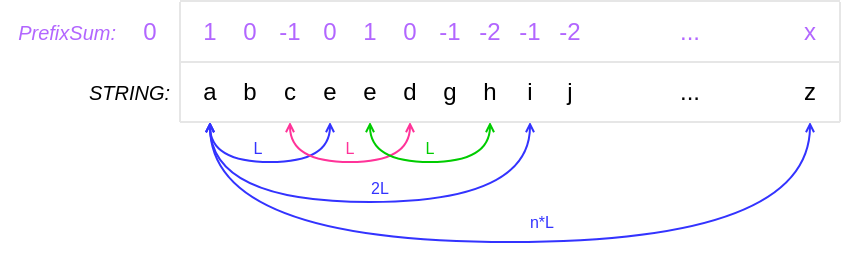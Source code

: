 <mxfile version="27.0.5">
  <diagram name="Page-1" id="52_G8xp--yxaS2N3m94m">
    <mxGraphModel dx="716" dy="932" grid="1" gridSize="10" guides="1" tooltips="1" connect="1" arrows="1" fold="1" page="1" pageScale="1" pageWidth="850" pageHeight="1100" math="0" shadow="0">
      <root>
        <mxCell id="0" />
        <mxCell id="1" parent="0" />
        <mxCell id="fe7u0ZncObILwtTriu4H-14" style="edgeStyle=orthogonalEdgeStyle;rounded=0;orthogonalLoop=1;jettySize=auto;html=1;exitX=0.5;exitY=1;exitDx=0;exitDy=0;entryX=0.5;entryY=1;entryDx=0;entryDy=0;curved=1;startSize=3;endSize=3;startArrow=open;startFill=0;endArrow=open;endFill=0;strokeColor=#3333FF;" parent="1" source="fe7u0ZncObILwtTriu4H-2" target="fe7u0ZncObILwtTriu4H-6" edge="1">
          <mxGeometry relative="1" as="geometry" />
        </mxCell>
        <mxCell id="fe7u0ZncObILwtTriu4H-16" style="edgeStyle=orthogonalEdgeStyle;rounded=0;orthogonalLoop=1;jettySize=auto;html=1;exitX=0.5;exitY=1;exitDx=0;exitDy=0;entryX=0.5;entryY=1;entryDx=0;entryDy=0;curved=1;endSize=3;startSize=3;endArrow=open;endFill=0;startArrow=open;startFill=0;strokeColor=#3333FF;" parent="1" source="fe7u0ZncObILwtTriu4H-2" target="fe7u0ZncObILwtTriu4H-10" edge="1">
          <mxGeometry relative="1" as="geometry">
            <Array as="points">
              <mxPoint x="155" y="390" />
              <mxPoint x="315" y="390" />
            </Array>
          </mxGeometry>
        </mxCell>
        <mxCell id="fe7u0ZncObILwtTriu4H-20" style="edgeStyle=orthogonalEdgeStyle;rounded=0;orthogonalLoop=1;jettySize=auto;html=1;exitX=0.5;exitY=1;exitDx=0;exitDy=0;entryX=0.5;entryY=1;entryDx=0;entryDy=0;curved=1;startSize=3;endSize=3;startArrow=open;startFill=0;endArrow=open;endFill=0;strokeColor=#3333FF;" parent="1" source="fe7u0ZncObILwtTriu4H-2" target="fe7u0ZncObILwtTriu4H-12" edge="1">
          <mxGeometry relative="1" as="geometry">
            <Array as="points">
              <mxPoint x="155" y="410" />
              <mxPoint x="455" y="410" />
            </Array>
          </mxGeometry>
        </mxCell>
        <mxCell id="fe7u0ZncObILwtTriu4H-2" value="a" style="text;html=1;strokeColor=none;fillColor=none;align=center;verticalAlign=middle;whiteSpace=wrap;rounded=0;" parent="1" vertex="1">
          <mxGeometry x="140" y="320" width="30" height="30" as="geometry" />
        </mxCell>
        <mxCell id="fe7u0ZncObILwtTriu4H-15" style="edgeStyle=orthogonalEdgeStyle;rounded=0;orthogonalLoop=1;jettySize=auto;html=1;exitX=0.5;exitY=1;exitDx=0;exitDy=0;entryX=0.5;entryY=1;entryDx=0;entryDy=0;curved=1;endArrow=open;endFill=0;startArrow=open;startFill=0;startSize=3;endSize=3;strokeColor=#FF3399;" parent="1" source="fe7u0ZncObILwtTriu4H-3" target="fe7u0ZncObILwtTriu4H-8" edge="1">
          <mxGeometry relative="1" as="geometry" />
        </mxCell>
        <mxCell id="fe7u0ZncObILwtTriu4H-3" value="c" style="text;html=1;strokeColor=none;fillColor=none;align=center;verticalAlign=middle;whiteSpace=wrap;rounded=0;" parent="1" vertex="1">
          <mxGeometry x="180" y="320" width="30" height="30" as="geometry" />
        </mxCell>
        <mxCell id="fe7u0ZncObILwtTriu4H-4" value="b" style="text;html=1;strokeColor=none;fillColor=none;align=center;verticalAlign=middle;whiteSpace=wrap;rounded=0;" parent="1" vertex="1">
          <mxGeometry x="160" y="320" width="30" height="30" as="geometry" />
        </mxCell>
        <mxCell id="fe7u0ZncObILwtTriu4H-17" style="edgeStyle=orthogonalEdgeStyle;rounded=0;orthogonalLoop=1;jettySize=auto;html=1;exitX=0.5;exitY=1;exitDx=0;exitDy=0;entryX=0.5;entryY=1;entryDx=0;entryDy=0;curved=1;startSize=3;endSize=3;endArrow=open;endFill=0;startArrow=open;startFill=0;strokeColor=#00CC00;" parent="1" source="fe7u0ZncObILwtTriu4H-5" target="fe7u0ZncObILwtTriu4H-11" edge="1">
          <mxGeometry relative="1" as="geometry" />
        </mxCell>
        <mxCell id="fe7u0ZncObILwtTriu4H-5" value="e" style="text;html=1;strokeColor=none;fillColor=none;align=center;verticalAlign=middle;whiteSpace=wrap;rounded=0;" parent="1" vertex="1">
          <mxGeometry x="220" y="320" width="30" height="30" as="geometry" />
        </mxCell>
        <mxCell id="fe7u0ZncObILwtTriu4H-6" value="e" style="text;html=1;strokeColor=none;fillColor=none;align=center;verticalAlign=middle;whiteSpace=wrap;rounded=0;" parent="1" vertex="1">
          <mxGeometry x="200" y="320" width="30" height="30" as="geometry" />
        </mxCell>
        <mxCell id="fe7u0ZncObILwtTriu4H-7" value="g" style="text;html=1;strokeColor=none;fillColor=none;align=center;verticalAlign=middle;whiteSpace=wrap;rounded=0;" parent="1" vertex="1">
          <mxGeometry x="260" y="320" width="30" height="30" as="geometry" />
        </mxCell>
        <mxCell id="fe7u0ZncObILwtTriu4H-8" value="d" style="text;html=1;strokeColor=none;fillColor=none;align=center;verticalAlign=middle;whiteSpace=wrap;rounded=0;" parent="1" vertex="1">
          <mxGeometry x="240" y="320" width="30" height="30" as="geometry" />
        </mxCell>
        <mxCell id="fe7u0ZncObILwtTriu4H-9" value="j" style="text;html=1;strokeColor=none;fillColor=none;align=center;verticalAlign=middle;whiteSpace=wrap;rounded=0;" parent="1" vertex="1">
          <mxGeometry x="320" y="320" width="30" height="30" as="geometry" />
        </mxCell>
        <mxCell id="fe7u0ZncObILwtTriu4H-10" value="i" style="text;html=1;strokeColor=none;fillColor=none;align=center;verticalAlign=middle;whiteSpace=wrap;rounded=0;" parent="1" vertex="1">
          <mxGeometry x="300" y="320" width="30" height="30" as="geometry" />
        </mxCell>
        <mxCell id="fe7u0ZncObILwtTriu4H-11" value="h" style="text;html=1;strokeColor=none;fillColor=none;align=center;verticalAlign=middle;whiteSpace=wrap;rounded=0;" parent="1" vertex="1">
          <mxGeometry x="280" y="320" width="30" height="30" as="geometry" />
        </mxCell>
        <mxCell id="fe7u0ZncObILwtTriu4H-12" value="z" style="text;html=1;strokeColor=none;fillColor=none;align=center;verticalAlign=middle;whiteSpace=wrap;rounded=0;" parent="1" vertex="1">
          <mxGeometry x="440" y="320" width="30" height="30" as="geometry" />
        </mxCell>
        <mxCell id="fe7u0ZncObILwtTriu4H-13" value="..." style="text;html=1;strokeColor=none;fillColor=none;align=center;verticalAlign=middle;whiteSpace=wrap;rounded=0;" parent="1" vertex="1">
          <mxGeometry x="380" y="320" width="30" height="30" as="geometry" />
        </mxCell>
        <mxCell id="fe7u0ZncObILwtTriu4H-18" value="L" style="text;html=1;strokeColor=none;fillColor=none;align=center;verticalAlign=middle;whiteSpace=wrap;rounded=0;fontSize=8;fontColor=#3333FF;" parent="1" vertex="1">
          <mxGeometry x="164" y="348" width="30" height="30" as="geometry" />
        </mxCell>
        <mxCell id="fe7u0ZncObILwtTriu4H-19" value="2L" style="text;html=1;strokeColor=none;fillColor=none;align=center;verticalAlign=middle;whiteSpace=wrap;rounded=0;fontSize=8;fontColor=#3333FF;" parent="1" vertex="1">
          <mxGeometry x="225" y="368" width="30" height="30" as="geometry" />
        </mxCell>
        <mxCell id="fe7u0ZncObILwtTriu4H-21" value="n*L" style="text;html=1;strokeColor=none;fillColor=none;align=center;verticalAlign=middle;whiteSpace=wrap;rounded=0;fontSize=8;fontColor=#3333FF;" parent="1" vertex="1">
          <mxGeometry x="306" y="385" width="30" height="30" as="geometry" />
        </mxCell>
        <mxCell id="fe7u0ZncObILwtTriu4H-23" value="" style="endArrow=none;html=1;rounded=0;entryX=1;entryY=1;entryDx=0;entryDy=0;exitX=0;exitY=1;exitDx=0;exitDy=0;strokeColor=#E6E6E6;" parent="1" source="fe7u0ZncObILwtTriu4H-2" target="fe7u0ZncObILwtTriu4H-12" edge="1">
          <mxGeometry width="50" height="50" relative="1" as="geometry">
            <mxPoint x="120" y="320" as="sourcePoint" />
            <mxPoint x="170" y="270" as="targetPoint" />
          </mxGeometry>
        </mxCell>
        <mxCell id="fe7u0ZncObILwtTriu4H-24" value="" style="endArrow=none;html=1;rounded=0;entryX=1;entryY=0;entryDx=0;entryDy=0;exitX=0;exitY=0;exitDx=0;exitDy=0;strokeColor=#E6E6E6;" parent="1" source="fe7u0ZncObILwtTriu4H-2" target="fe7u0ZncObILwtTriu4H-12" edge="1">
          <mxGeometry width="50" height="50" relative="1" as="geometry">
            <mxPoint x="150" y="320" as="sourcePoint" />
            <mxPoint x="480" y="320" as="targetPoint" />
          </mxGeometry>
        </mxCell>
        <mxCell id="fe7u0ZncObILwtTriu4H-25" value="STRING:" style="text;html=1;strokeColor=none;fillColor=none;align=right;verticalAlign=middle;whiteSpace=wrap;rounded=0;fontStyle=2;fontSize=10;fontColor=#000000;" parent="1" vertex="1">
          <mxGeometry x="77" y="320" width="60" height="30" as="geometry" />
        </mxCell>
        <mxCell id="fe7u0ZncObILwtTriu4H-26" value="PrefixSum:" style="text;html=1;strokeColor=none;fillColor=none;align=right;verticalAlign=middle;whiteSpace=wrap;rounded=0;fontStyle=2;fontSize=10;fontColor=#B266FF;" parent="1" vertex="1">
          <mxGeometry x="50" y="290" width="60" height="30" as="geometry" />
        </mxCell>
        <mxCell id="fe7u0ZncObILwtTriu4H-27" value="1" style="text;html=1;strokeColor=none;fillColor=none;align=center;verticalAlign=middle;whiteSpace=wrap;rounded=0;fontColor=#B266FF;" parent="1" vertex="1">
          <mxGeometry x="140" y="290" width="30" height="30" as="geometry" />
        </mxCell>
        <mxCell id="fe7u0ZncObILwtTriu4H-28" value="0" style="text;html=1;strokeColor=none;fillColor=none;align=center;verticalAlign=middle;whiteSpace=wrap;rounded=0;fontColor=#B266FF;" parent="1" vertex="1">
          <mxGeometry x="160" y="290" width="30" height="30" as="geometry" />
        </mxCell>
        <mxCell id="fe7u0ZncObILwtTriu4H-29" value="-1" style="text;html=1;strokeColor=none;fillColor=none;align=center;verticalAlign=middle;whiteSpace=wrap;rounded=0;fontColor=#B266FF;" parent="1" vertex="1">
          <mxGeometry x="180" y="290" width="30" height="30" as="geometry" />
        </mxCell>
        <mxCell id="fe7u0ZncObILwtTriu4H-30" value="0" style="text;html=1;strokeColor=none;fillColor=none;align=center;verticalAlign=middle;whiteSpace=wrap;rounded=0;fontColor=#B266FF;" parent="1" vertex="1">
          <mxGeometry x="200" y="290" width="30" height="30" as="geometry" />
        </mxCell>
        <mxCell id="fe7u0ZncObILwtTriu4H-33" value="1" style="text;html=1;strokeColor=none;fillColor=none;align=center;verticalAlign=middle;whiteSpace=wrap;rounded=0;fontColor=#B266FF;" parent="1" vertex="1">
          <mxGeometry x="220" y="290" width="30" height="30" as="geometry" />
        </mxCell>
        <mxCell id="fe7u0ZncObILwtTriu4H-34" value="0" style="text;html=1;strokeColor=none;fillColor=none;align=center;verticalAlign=middle;whiteSpace=wrap;rounded=0;fontColor=#B266FF;" parent="1" vertex="1">
          <mxGeometry x="240" y="290" width="30" height="30" as="geometry" />
        </mxCell>
        <mxCell id="fe7u0ZncObILwtTriu4H-35" value="-1" style="text;html=1;strokeColor=none;fillColor=none;align=center;verticalAlign=middle;whiteSpace=wrap;rounded=0;fontColor=#B266FF;" parent="1" vertex="1">
          <mxGeometry x="260" y="290" width="30" height="30" as="geometry" />
        </mxCell>
        <mxCell id="fe7u0ZncObILwtTriu4H-36" value="-2" style="text;html=1;strokeColor=none;fillColor=none;align=center;verticalAlign=middle;whiteSpace=wrap;rounded=0;fontColor=#B266FF;" parent="1" vertex="1">
          <mxGeometry x="280" y="290" width="30" height="30" as="geometry" />
        </mxCell>
        <mxCell id="fe7u0ZncObILwtTriu4H-37" value="-1" style="text;html=1;strokeColor=none;fillColor=none;align=center;verticalAlign=middle;whiteSpace=wrap;rounded=0;fontColor=#B266FF;" parent="1" vertex="1">
          <mxGeometry x="300" y="290" width="30" height="30" as="geometry" />
        </mxCell>
        <mxCell id="fe7u0ZncObILwtTriu4H-38" value="-2" style="text;html=1;strokeColor=none;fillColor=none;align=center;verticalAlign=middle;whiteSpace=wrap;rounded=0;fontColor=#B266FF;" parent="1" vertex="1">
          <mxGeometry x="320" y="290" width="30" height="30" as="geometry" />
        </mxCell>
        <mxCell id="fe7u0ZncObILwtTriu4H-39" value="x" style="text;html=1;strokeColor=none;fillColor=none;align=center;verticalAlign=middle;whiteSpace=wrap;rounded=0;fontColor=#B266FF;" parent="1" vertex="1">
          <mxGeometry x="440" y="290" width="30" height="30" as="geometry" />
        </mxCell>
        <mxCell id="fe7u0ZncObILwtTriu4H-40" value="..." style="text;html=1;strokeColor=none;fillColor=none;align=center;verticalAlign=middle;whiteSpace=wrap;rounded=0;fontColor=#B266FF;" parent="1" vertex="1">
          <mxGeometry x="380" y="290" width="30" height="30" as="geometry" />
        </mxCell>
        <mxCell id="fe7u0ZncObILwtTriu4H-41" value="" style="endArrow=none;html=1;rounded=0;exitX=0;exitY=1;exitDx=0;exitDy=0;entryX=0;entryY=0;entryDx=0;entryDy=0;fontColor=#B3B3B3;strokeColor=#E6E6E6;" parent="1" source="fe7u0ZncObILwtTriu4H-2" target="fe7u0ZncObILwtTriu4H-27" edge="1">
          <mxGeometry width="50" height="50" relative="1" as="geometry">
            <mxPoint x="290" y="470" as="sourcePoint" />
            <mxPoint x="130" y="260" as="targetPoint" />
          </mxGeometry>
        </mxCell>
        <mxCell id="fe7u0ZncObILwtTriu4H-42" value="0" style="text;html=1;strokeColor=none;fillColor=none;align=center;verticalAlign=middle;whiteSpace=wrap;rounded=0;fontColor=#B266FF;" parent="1" vertex="1">
          <mxGeometry x="110" y="290" width="30" height="30" as="geometry" />
        </mxCell>
        <mxCell id="fe7u0ZncObILwtTriu4H-43" value="L" style="text;html=1;strokeColor=none;fillColor=none;align=center;verticalAlign=middle;whiteSpace=wrap;rounded=0;fontSize=8;fontColor=#FF3399;" parent="1" vertex="1">
          <mxGeometry x="210" y="348" width="30" height="30" as="geometry" />
        </mxCell>
        <mxCell id="fe7u0ZncObILwtTriu4H-44" value="L" style="text;html=1;strokeColor=none;fillColor=none;align=center;verticalAlign=middle;whiteSpace=wrap;rounded=0;fontSize=8;fontColor=#00CC00;" parent="1" vertex="1">
          <mxGeometry x="250" y="348" width="30" height="30" as="geometry" />
        </mxCell>
        <mxCell id="fe7u0ZncObILwtTriu4H-45" value="" style="endArrow=none;html=1;rounded=0;entryX=1;entryY=1;entryDx=0;entryDy=0;exitX=0;exitY=1;exitDx=0;exitDy=0;strokeColor=#E6E6E6;" parent="1" edge="1">
          <mxGeometry width="50" height="50" relative="1" as="geometry">
            <mxPoint x="140" y="289.52" as="sourcePoint" />
            <mxPoint x="470" y="289.52" as="targetPoint" />
          </mxGeometry>
        </mxCell>
        <mxCell id="fe7u0ZncObILwtTriu4H-46" value="" style="endArrow=none;html=1;rounded=0;exitX=0;exitY=1;exitDx=0;exitDy=0;entryX=0;entryY=0;entryDx=0;entryDy=0;fontColor=#B3B3B3;strokeColor=#E6E6E6;" parent="1" edge="1">
          <mxGeometry width="50" height="50" relative="1" as="geometry">
            <mxPoint x="470" y="350" as="sourcePoint" />
            <mxPoint x="470" y="290" as="targetPoint" />
          </mxGeometry>
        </mxCell>
      </root>
    </mxGraphModel>
  </diagram>
</mxfile>
